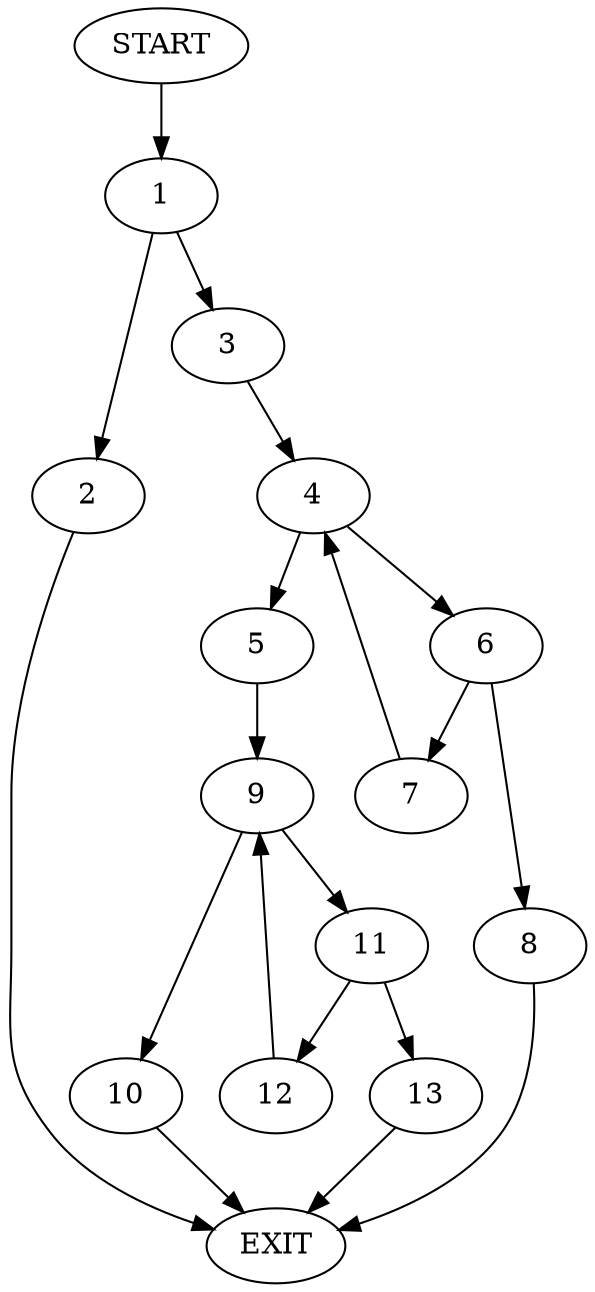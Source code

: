 digraph {
0 [label="START"]
14 [label="EXIT"]
0 -> 1
1 -> 2
1 -> 3
2 -> 14
3 -> 4
4 -> 5
4 -> 6
6 -> 7
6 -> 8
5 -> 9
7 -> 4
8 -> 14
9 -> 10
9 -> 11
11 -> 12
11 -> 13
10 -> 14
13 -> 14
12 -> 9
}

